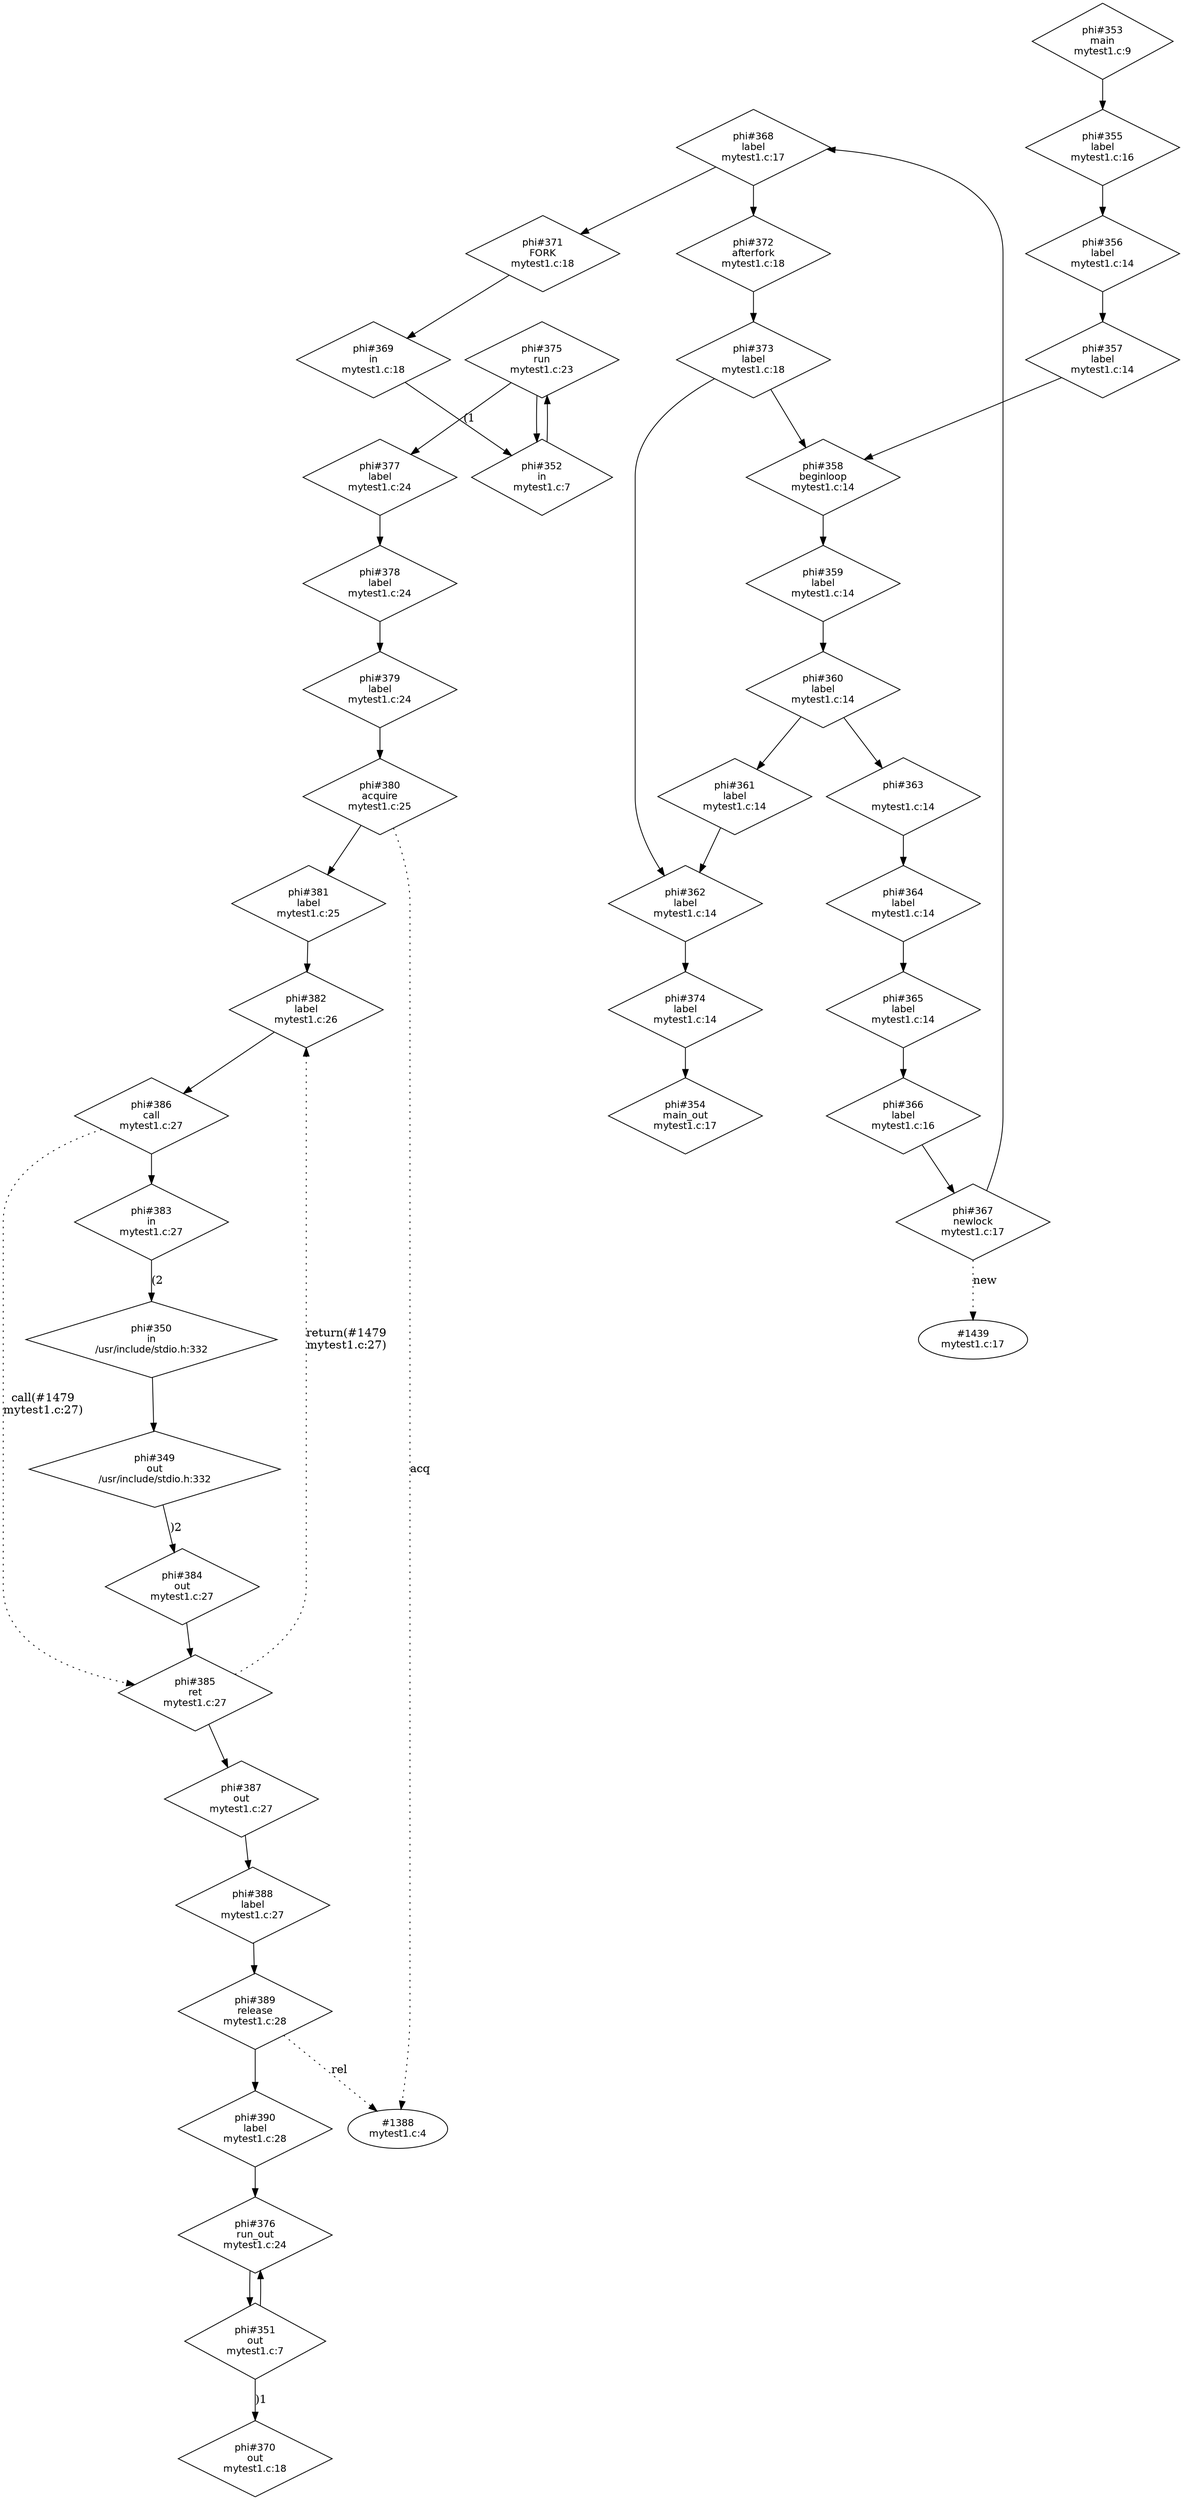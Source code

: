digraph "control flow graph" {
node [fontname="Helvetica",fontsize=12];
"phi#390\nlabel\nmytest1.c:28"->"phi#376\nrun_out\nmytest1.c:24";
"phi#389\nrelease\nmytest1.c:28"->"phi#390\nlabel\nmytest1.c:28";
"phi#389\nrelease\nmytest1.c:28" -> "#1388\nmytest1.c:4" [label="rel", style="dotted"];
"phi#388\nlabel\nmytest1.c:27"->"phi#389\nrelease\nmytest1.c:28";
"phi#387\nout\nmytest1.c:27"->"phi#388\nlabel\nmytest1.c:27";
"phi#386\ncall\nmytest1.c:27"->"phi#383\nin\nmytest1.c:27";
"phi#386\ncall\nmytest1.c:27" -> "phi#385\nret\nmytest1.c:27" [label="call(#1479\nmytest1.c:27)", style="dotted"];
"phi#385\nret\nmytest1.c:27"->"phi#387\nout\nmytest1.c:27";
"phi#385\nret\nmytest1.c:27" -> "phi#382\nlabel\nmytest1.c:26" [label="return(#1479\nmytest1.c:27)", style="dotted"];
"phi#384\nout\nmytest1.c:27"->"phi#385\nret\nmytest1.c:27";
"phi#383\nin\nmytest1.c:27"->"phi#350\nin\n/usr/include/stdio.h:332" [label="(2"];
"phi#382\nlabel\nmytest1.c:26"->"phi#386\ncall\nmytest1.c:27";
"phi#381\nlabel\nmytest1.c:25"->"phi#382\nlabel\nmytest1.c:26";
"phi#380\nacquire\nmytest1.c:25"->"phi#381\nlabel\nmytest1.c:25";
"phi#380\nacquire\nmytest1.c:25" -> "#1388\nmytest1.c:4" [label="acq", style="dotted"];
"phi#379\nlabel\nmytest1.c:24"->"phi#380\nacquire\nmytest1.c:25";
"phi#378\nlabel\nmytest1.c:24"->"phi#379\nlabel\nmytest1.c:24";
"phi#377\nlabel\nmytest1.c:24"->"phi#378\nlabel\nmytest1.c:24";
"phi#376\nrun_out\nmytest1.c:24"->"phi#351\nout\nmytest1.c:7";
"phi#375\nrun\nmytest1.c:23"->"phi#377\nlabel\nmytest1.c:24";
"phi#375\nrun\nmytest1.c:23"->"phi#352\nin\nmytest1.c:7";
"phi#374\nlabel\nmytest1.c:14"->"phi#354\nmain_out\nmytest1.c:17";
"phi#373\nlabel\nmytest1.c:18"->"phi#362\nlabel\nmytest1.c:14";
"phi#373\nlabel\nmytest1.c:18"->"phi#358\nbeginloop\nmytest1.c:14";
"phi#372\nafterfork\nmytest1.c:18"->"phi#373\nlabel\nmytest1.c:18";
"phi#371\nFORK\nmytest1.c:18"->"phi#369\nin\nmytest1.c:18";
"phi#369\nin\nmytest1.c:18"->"phi#352\nin\nmytest1.c:7" [label="(1"];
"phi#368\nlabel\nmytest1.c:17"->"phi#371\nFORK\nmytest1.c:18";
"phi#368\nlabel\nmytest1.c:17"->"phi#372\nafterfork\nmytest1.c:18";
"phi#367\nnewlock\nmytest1.c:17"->"phi#368\nlabel\nmytest1.c:17";
"phi#367\nnewlock\nmytest1.c:17" -> "#1439\nmytest1.c:17" [label="new", style="dotted"];
"phi#366\nlabel\nmytest1.c:16"->"phi#367\nnewlock\nmytest1.c:17";
"phi#365\nlabel\nmytest1.c:14"->"phi#366\nlabel\nmytest1.c:16";
"phi#364\nlabel\nmytest1.c:14"->"phi#365\nlabel\nmytest1.c:14";
"phi#363\n\nmytest1.c:14"->"phi#364\nlabel\nmytest1.c:14";
"phi#362\nlabel\nmytest1.c:14"->"phi#374\nlabel\nmytest1.c:14";
"phi#361\nlabel\nmytest1.c:14"->"phi#362\nlabel\nmytest1.c:14";
"phi#360\nlabel\nmytest1.c:14"->"phi#363\n\nmytest1.c:14";
"phi#360\nlabel\nmytest1.c:14"->"phi#361\nlabel\nmytest1.c:14";
"phi#359\nlabel\nmytest1.c:14"->"phi#360\nlabel\nmytest1.c:14";
"phi#358\nbeginloop\nmytest1.c:14"->"phi#359\nlabel\nmytest1.c:14";
"phi#357\nlabel\nmytest1.c:14"->"phi#358\nbeginloop\nmytest1.c:14";
"phi#356\nlabel\nmytest1.c:14"->"phi#357\nlabel\nmytest1.c:14";
"phi#355\nlabel\nmytest1.c:16"->"phi#356\nlabel\nmytest1.c:14";
"phi#353\nmain\nmytest1.c:9"->"phi#355\nlabel\nmytest1.c:16";
"phi#352\nin\nmytest1.c:7"->"phi#375\nrun\nmytest1.c:23";
"phi#351\nout\nmytest1.c:7"->"phi#376\nrun_out\nmytest1.c:24";
"phi#351\nout\nmytest1.c:7"->"phi#370\nout\nmytest1.c:18" [label=")1"];
"phi#350\nin\n/usr/include/stdio.h:332"->"phi#349\nout\n/usr/include/stdio.h:332";
"phi#349\nout\n/usr/include/stdio.h:332"->"phi#384\nout\nmytest1.c:27" [label=")2"];
"phi#349\nout\n/usr/include/stdio.h:332" [shape="diamond"];
"phi#350\nin\n/usr/include/stdio.h:332" [shape="diamond"];
"phi#351\nout\nmytest1.c:7" [shape="diamond"];
"phi#352\nin\nmytest1.c:7" [shape="diamond"];
"phi#353\nmain\nmytest1.c:9" [shape="diamond"];
"phi#354\nmain_out\nmytest1.c:17" [shape="diamond"];
"phi#355\nlabel\nmytest1.c:16" [shape="diamond"];
"phi#356\nlabel\nmytest1.c:14" [shape="diamond"];
"phi#357\nlabel\nmytest1.c:14" [shape="diamond"];
"phi#358\nbeginloop\nmytest1.c:14" [shape="diamond"];
"phi#359\nlabel\nmytest1.c:14" [shape="diamond"];
"phi#360\nlabel\nmytest1.c:14" [shape="diamond"];
"phi#361\nlabel\nmytest1.c:14" [shape="diamond"];
"phi#362\nlabel\nmytest1.c:14" [shape="diamond"];
"phi#363\n\nmytest1.c:14" [shape="diamond"];
"phi#364\nlabel\nmytest1.c:14" [shape="diamond"];
"phi#365\nlabel\nmytest1.c:14" [shape="diamond"];
"phi#366\nlabel\nmytest1.c:16" [shape="diamond"];
"phi#367\nnewlock\nmytest1.c:17" [shape="diamond"];
"phi#368\nlabel\nmytest1.c:17" [shape="diamond"];
"phi#369\nin\nmytest1.c:18" [shape="diamond"];
"phi#370\nout\nmytest1.c:18" [shape="diamond"];
"phi#371\nFORK\nmytest1.c:18" [shape="diamond"];
"phi#372\nafterfork\nmytest1.c:18" [shape="diamond"];
"phi#373\nlabel\nmytest1.c:18" [shape="diamond"];
"phi#374\nlabel\nmytest1.c:14" [shape="diamond"];
"phi#375\nrun\nmytest1.c:23" [shape="diamond"];
"phi#376\nrun_out\nmytest1.c:24" [shape="diamond"];
"phi#377\nlabel\nmytest1.c:24" [shape="diamond"];
"phi#378\nlabel\nmytest1.c:24" [shape="diamond"];
"phi#379\nlabel\nmytest1.c:24" [shape="diamond"];
"phi#380\nacquire\nmytest1.c:25" [shape="diamond"];
"phi#381\nlabel\nmytest1.c:25" [shape="diamond"];
"phi#382\nlabel\nmytest1.c:26" [shape="diamond"];
"phi#383\nin\nmytest1.c:27" [shape="diamond"];
"phi#384\nout\nmytest1.c:27" [shape="diamond"];
"phi#385\nret\nmytest1.c:27" [shape="diamond"];
"phi#386\ncall\nmytest1.c:27" [shape="diamond"];
"phi#387\nout\nmytest1.c:27" [shape="diamond"];
"phi#388\nlabel\nmytest1.c:27" [shape="diamond"];
"phi#389\nrelease\nmytest1.c:28" [shape="diamond"];
"phi#390\nlabel\nmytest1.c:28" [shape="diamond"];
}
